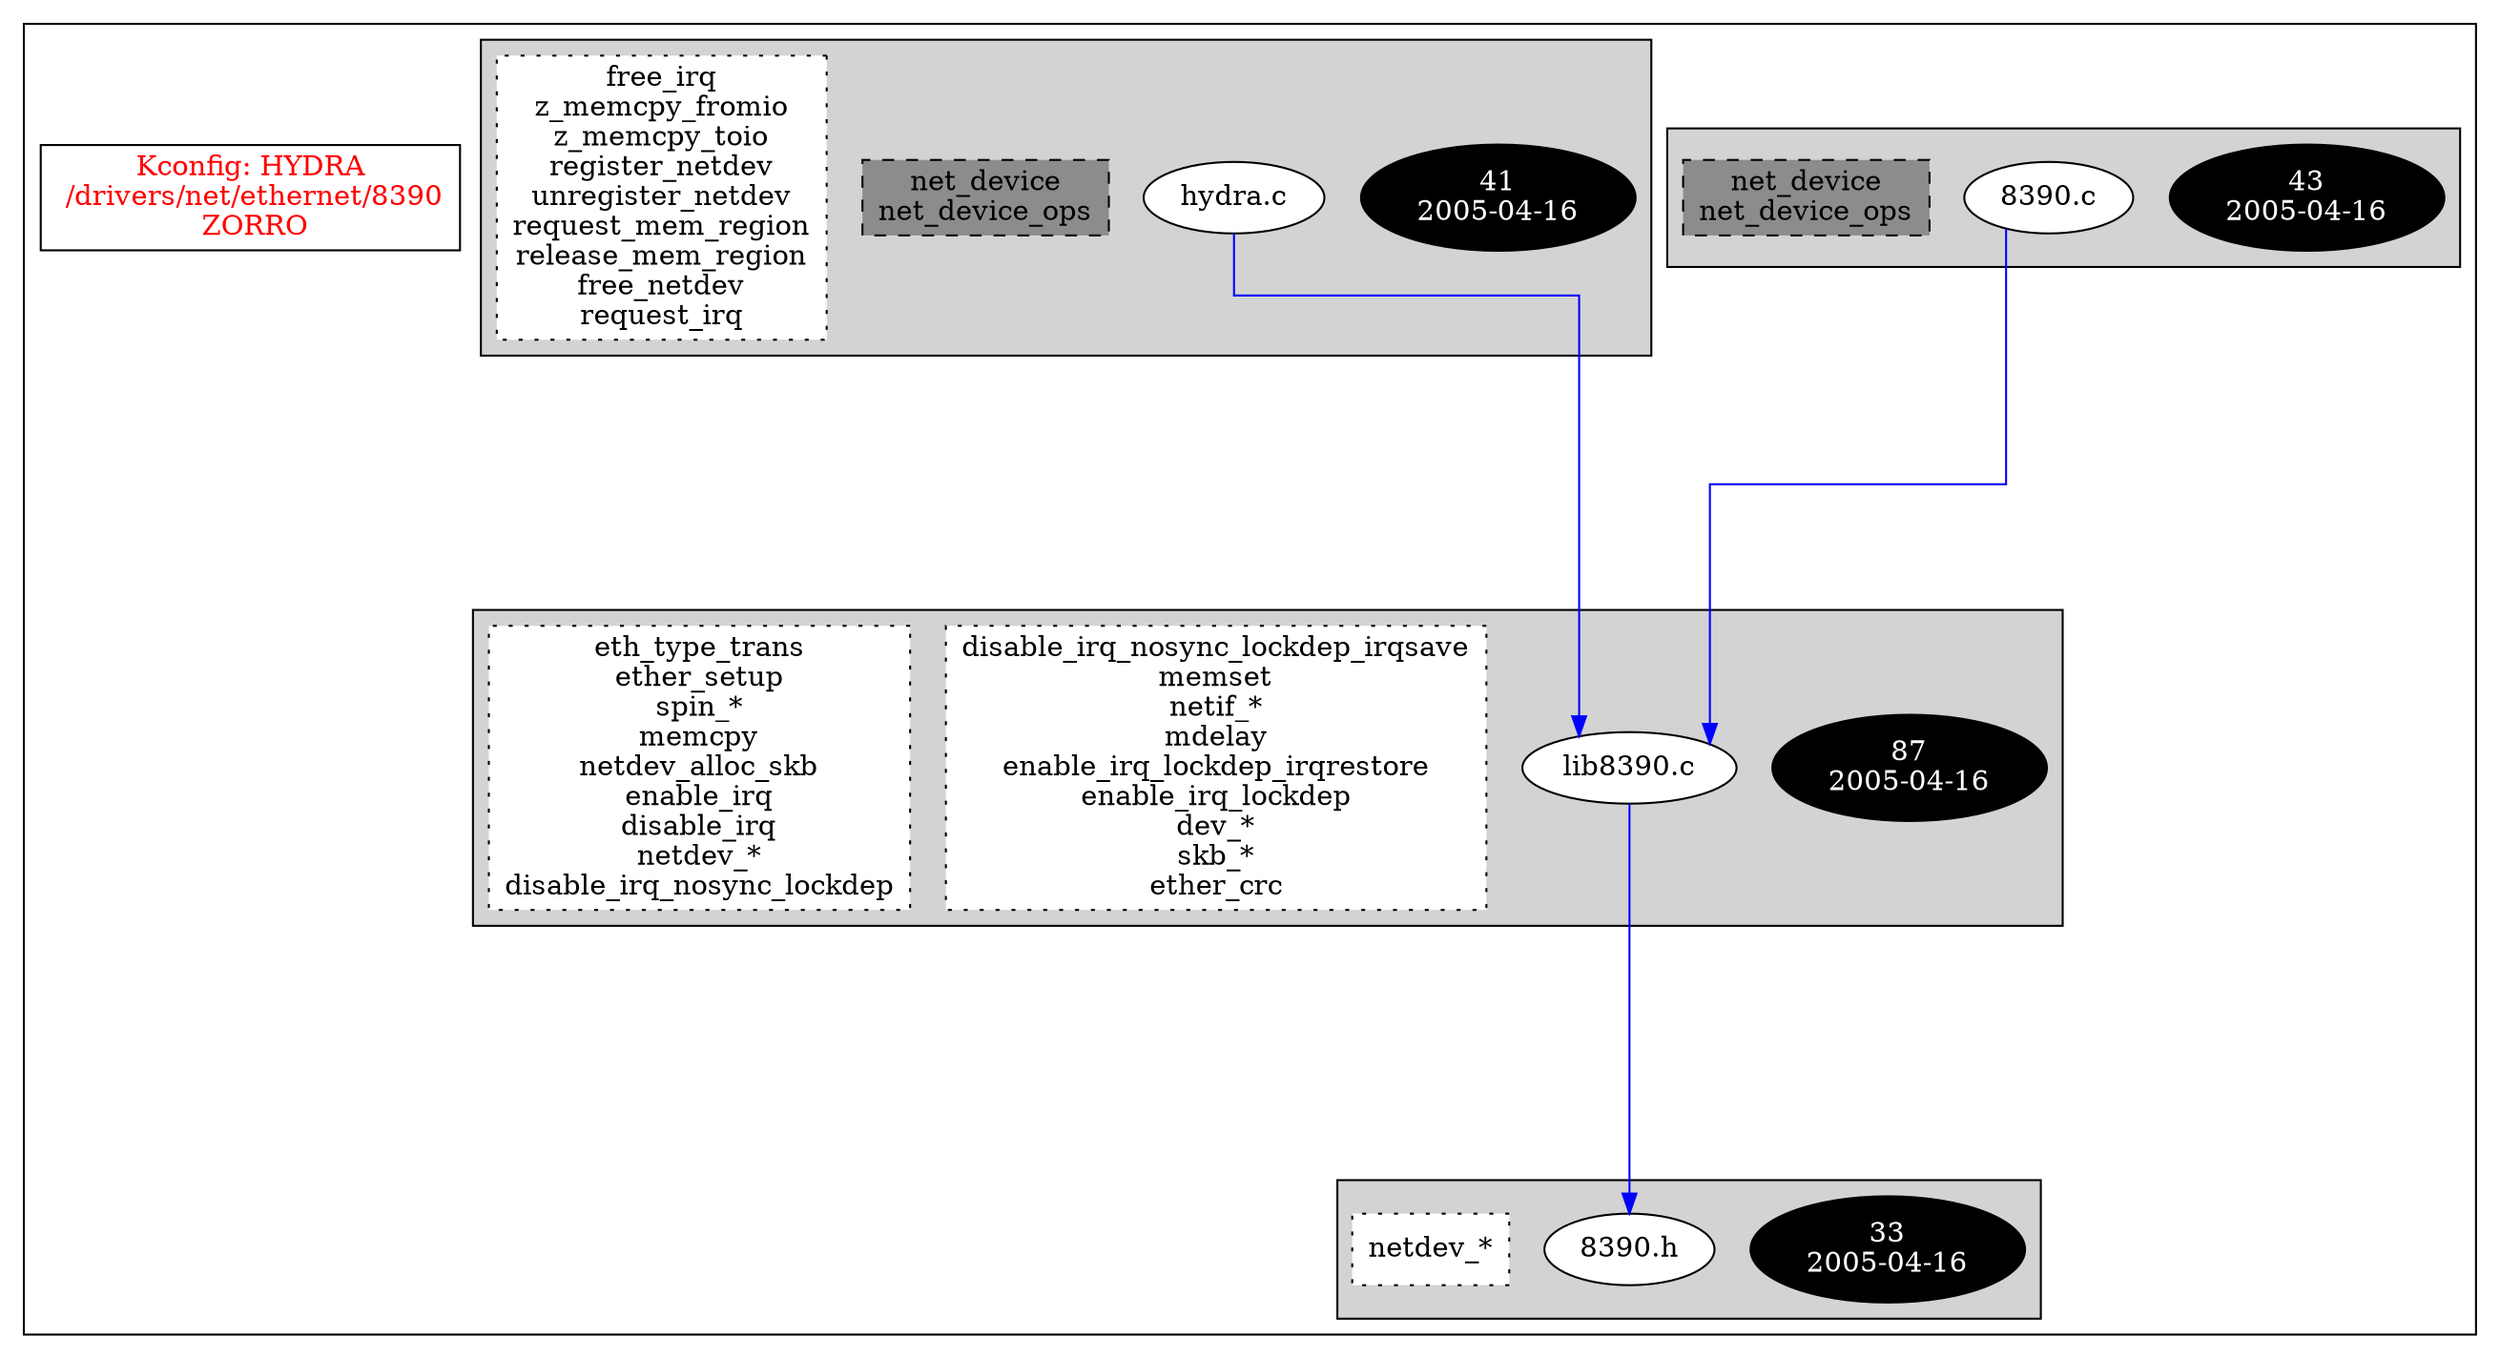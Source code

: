 digraph Driver {
	ranksep=2;
	splines=ortho;
	//Symbol: HYDRA
	subgraph "cluster_HYDRA"{
		subgraph "cluster_8390.h" {
			style=filled
			"commit_8390.h" [style=filled, fillcolor=black, fontcolor=white, label="33\n2005-04-16"];
			"8390.h" [style=filled, fillcolor=white, fontcolor=black, label="8390.h\n"];
			"funccall0-8390.h" [style="filled,dotted" shape=box, fillcolor=white, fontcolor=black, label="netdev_*\n"];
		}
		subgraph "cluster_8390.c" {
			style=filled
			"commit_8390.c" [style=filled, fillcolor=black, fontcolor=white, label="43\n2005-04-16"];
			"8390.c" [style=filled, fillcolor=white, fontcolor=black, label="8390.c\n"];
			"structs-8390.c" [style="filled,dashed" shape=box, fillcolor=grey55, fontcolor=black, label="net_device\nnet_device_ops\n"];
		}
		subgraph "cluster_lib8390.c" {
			style=filled
			"commit_lib8390.c" [style=filled, fillcolor=black, fontcolor=white, label="87\n2005-04-16"];
			"lib8390.c" [style=filled, fillcolor=white, fontcolor=black, label="lib8390.c\n"];
			"funccall2-lib8390.c" [style="filled,dotted" shape=box, fillcolor=white, fontcolor=black, label="disable_irq_nosync_lockdep_irqsave\nmemset\nnetif_*\nmdelay\nenable_irq_lockdep_irqrestore\nenable_irq_lockdep\ndev_*\nskb_*\nether_crc\n"];
			"funccall1-lib8390.c" [style="filled,dotted" shape=box, fillcolor=white, fontcolor=black, label="eth_type_trans\nether_setup\nspin_*\nmemcpy\nnetdev_alloc_skb\nenable_irq\ndisable_irq\nnetdev_*\ndisable_irq_nosync_lockdep\n"];
		}
		subgraph "cluster_hydra.c" {
			style=filled
			"commit_hydra.c" [style=filled, fillcolor=black, fontcolor=white, label="41\n2005-04-16"];
			"hydra.c" [style=filled, fillcolor=white, fontcolor=black, label="hydra.c\n"];
			"structs-hydra.c" [style="filled,dashed" shape=box, fillcolor=grey55, fontcolor=black, label="net_device\nnet_device_ops\n"];
			"funccall0-hydra.c" [style="filled,dotted" shape=box, fillcolor=white, fontcolor=black, label="free_irq\nz_memcpy_fromio\nz_memcpy_toio\nregister_netdev\nunregister_netdev\nrequest_mem_region\nrelease_mem_region\nfree_netdev\nrequest_irq\n"];
		}
		"K:HYDRA" [label="Kconfig: HYDRA\n /drivers/net/ethernet/8390\n  ZORRO ", shape=box, fontcolor=red];
	}
"8390.c" -> "lib8390.c"[color=blue];
"lib8390.c" -> "8390.h"[color=blue];
"hydra.c" -> "lib8390.c"[color=blue];
}
